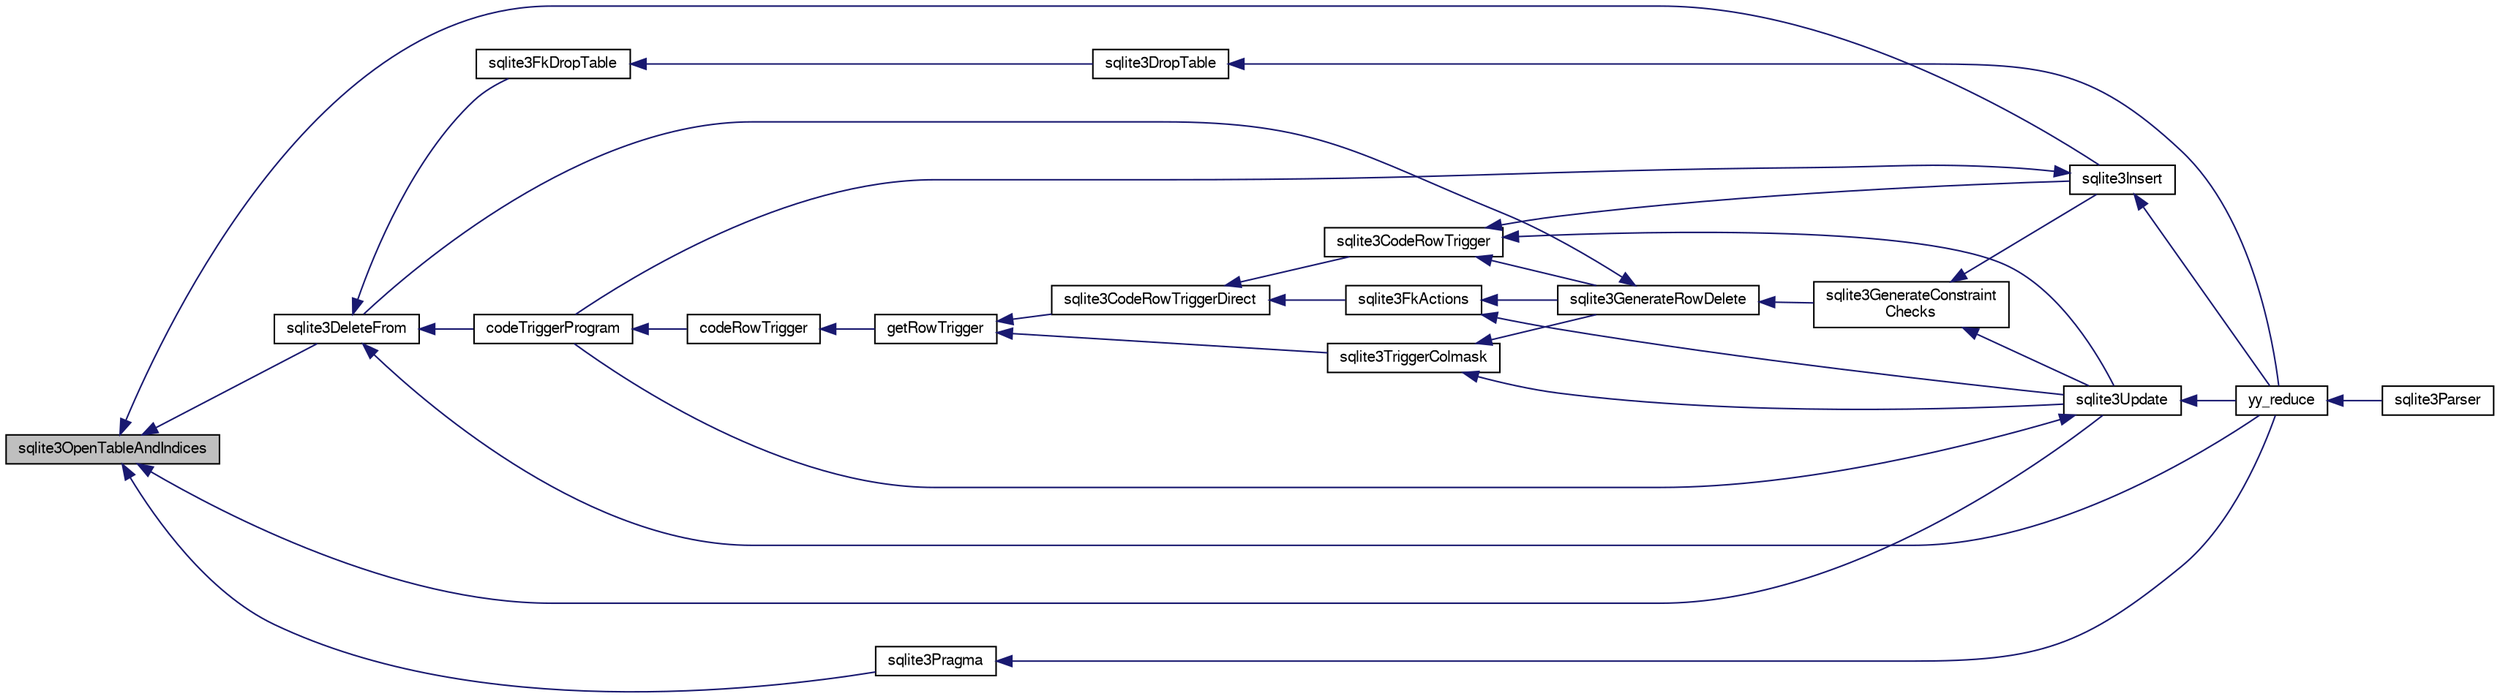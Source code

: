 digraph "sqlite3OpenTableAndIndices"
{
  edge [fontname="FreeSans",fontsize="10",labelfontname="FreeSans",labelfontsize="10"];
  node [fontname="FreeSans",fontsize="10",shape=record];
  rankdir="LR";
  Node605336 [label="sqlite3OpenTableAndIndices",height=0.2,width=0.4,color="black", fillcolor="grey75", style="filled", fontcolor="black"];
  Node605336 -> Node605337 [dir="back",color="midnightblue",fontsize="10",style="solid",fontname="FreeSans"];
  Node605337 [label="sqlite3DeleteFrom",height=0.2,width=0.4,color="black", fillcolor="white", style="filled",URL="$sqlite3_8c.html#ab9b4b45349188b49eabb23f94608a091"];
  Node605337 -> Node605338 [dir="back",color="midnightblue",fontsize="10",style="solid",fontname="FreeSans"];
  Node605338 [label="sqlite3FkDropTable",height=0.2,width=0.4,color="black", fillcolor="white", style="filled",URL="$sqlite3_8c.html#a1218c6fc74e89152ceaa4760e82f5ef9"];
  Node605338 -> Node605339 [dir="back",color="midnightblue",fontsize="10",style="solid",fontname="FreeSans"];
  Node605339 [label="sqlite3DropTable",height=0.2,width=0.4,color="black", fillcolor="white", style="filled",URL="$sqlite3_8c.html#a5534f77364b5568783c0e50db3c9defb"];
  Node605339 -> Node605340 [dir="back",color="midnightblue",fontsize="10",style="solid",fontname="FreeSans"];
  Node605340 [label="yy_reduce",height=0.2,width=0.4,color="black", fillcolor="white", style="filled",URL="$sqlite3_8c.html#a7c419a9b25711c666a9a2449ef377f14"];
  Node605340 -> Node605341 [dir="back",color="midnightblue",fontsize="10",style="solid",fontname="FreeSans"];
  Node605341 [label="sqlite3Parser",height=0.2,width=0.4,color="black", fillcolor="white", style="filled",URL="$sqlite3_8c.html#a0327d71a5fabe0b6a343d78a2602e72a"];
  Node605337 -> Node605342 [dir="back",color="midnightblue",fontsize="10",style="solid",fontname="FreeSans"];
  Node605342 [label="codeTriggerProgram",height=0.2,width=0.4,color="black", fillcolor="white", style="filled",URL="$sqlite3_8c.html#a120801f59d9281d201d2ff4b2606836e"];
  Node605342 -> Node605343 [dir="back",color="midnightblue",fontsize="10",style="solid",fontname="FreeSans"];
  Node605343 [label="codeRowTrigger",height=0.2,width=0.4,color="black", fillcolor="white", style="filled",URL="$sqlite3_8c.html#a463cea5aaaf388b560b206570a0022fc"];
  Node605343 -> Node605344 [dir="back",color="midnightblue",fontsize="10",style="solid",fontname="FreeSans"];
  Node605344 [label="getRowTrigger",height=0.2,width=0.4,color="black", fillcolor="white", style="filled",URL="$sqlite3_8c.html#a69626ef20b540d1a2b19cf56f3f45689"];
  Node605344 -> Node605345 [dir="back",color="midnightblue",fontsize="10",style="solid",fontname="FreeSans"];
  Node605345 [label="sqlite3CodeRowTriggerDirect",height=0.2,width=0.4,color="black", fillcolor="white", style="filled",URL="$sqlite3_8c.html#ad92829f9001bcf89a0299dad5a48acd4"];
  Node605345 -> Node605346 [dir="back",color="midnightblue",fontsize="10",style="solid",fontname="FreeSans"];
  Node605346 [label="sqlite3FkActions",height=0.2,width=0.4,color="black", fillcolor="white", style="filled",URL="$sqlite3_8c.html#a39159bd1623724946c22355ba7f3ef90"];
  Node605346 -> Node605347 [dir="back",color="midnightblue",fontsize="10",style="solid",fontname="FreeSans"];
  Node605347 [label="sqlite3GenerateRowDelete",height=0.2,width=0.4,color="black", fillcolor="white", style="filled",URL="$sqlite3_8c.html#a2c76cbf3027fc18fdbb8cb4cd96b77d9"];
  Node605347 -> Node605337 [dir="back",color="midnightblue",fontsize="10",style="solid",fontname="FreeSans"];
  Node605347 -> Node605348 [dir="back",color="midnightblue",fontsize="10",style="solid",fontname="FreeSans"];
  Node605348 [label="sqlite3GenerateConstraint\lChecks",height=0.2,width=0.4,color="black", fillcolor="white", style="filled",URL="$sqlite3_8c.html#aef639c1e6a0c0a67ca6e7690ad931bd2"];
  Node605348 -> Node605349 [dir="back",color="midnightblue",fontsize="10",style="solid",fontname="FreeSans"];
  Node605349 [label="sqlite3Insert",height=0.2,width=0.4,color="black", fillcolor="white", style="filled",URL="$sqlite3_8c.html#a5b17c9c2000bae6bdff8e6be48d7dc2b"];
  Node605349 -> Node605342 [dir="back",color="midnightblue",fontsize="10",style="solid",fontname="FreeSans"];
  Node605349 -> Node605340 [dir="back",color="midnightblue",fontsize="10",style="solid",fontname="FreeSans"];
  Node605348 -> Node605350 [dir="back",color="midnightblue",fontsize="10",style="solid",fontname="FreeSans"];
  Node605350 [label="sqlite3Update",height=0.2,width=0.4,color="black", fillcolor="white", style="filled",URL="$sqlite3_8c.html#ac5aa67c46e8cc8174566fabe6809fafa"];
  Node605350 -> Node605342 [dir="back",color="midnightblue",fontsize="10",style="solid",fontname="FreeSans"];
  Node605350 -> Node605340 [dir="back",color="midnightblue",fontsize="10",style="solid",fontname="FreeSans"];
  Node605346 -> Node605350 [dir="back",color="midnightblue",fontsize="10",style="solid",fontname="FreeSans"];
  Node605345 -> Node605351 [dir="back",color="midnightblue",fontsize="10",style="solid",fontname="FreeSans"];
  Node605351 [label="sqlite3CodeRowTrigger",height=0.2,width=0.4,color="black", fillcolor="white", style="filled",URL="$sqlite3_8c.html#a37f21393c74de4d01b16761ee9abacd9"];
  Node605351 -> Node605347 [dir="back",color="midnightblue",fontsize="10",style="solid",fontname="FreeSans"];
  Node605351 -> Node605349 [dir="back",color="midnightblue",fontsize="10",style="solid",fontname="FreeSans"];
  Node605351 -> Node605350 [dir="back",color="midnightblue",fontsize="10",style="solid",fontname="FreeSans"];
  Node605344 -> Node605352 [dir="back",color="midnightblue",fontsize="10",style="solid",fontname="FreeSans"];
  Node605352 [label="sqlite3TriggerColmask",height=0.2,width=0.4,color="black", fillcolor="white", style="filled",URL="$sqlite3_8c.html#acace8e99e37ae5e84ea03c65e820c540"];
  Node605352 -> Node605347 [dir="back",color="midnightblue",fontsize="10",style="solid",fontname="FreeSans"];
  Node605352 -> Node605350 [dir="back",color="midnightblue",fontsize="10",style="solid",fontname="FreeSans"];
  Node605337 -> Node605340 [dir="back",color="midnightblue",fontsize="10",style="solid",fontname="FreeSans"];
  Node605336 -> Node605349 [dir="back",color="midnightblue",fontsize="10",style="solid",fontname="FreeSans"];
  Node605336 -> Node605353 [dir="back",color="midnightblue",fontsize="10",style="solid",fontname="FreeSans"];
  Node605353 [label="sqlite3Pragma",height=0.2,width=0.4,color="black", fillcolor="white", style="filled",URL="$sqlite3_8c.html#a111391370f58f8e6a6eca51fd34d62ed"];
  Node605353 -> Node605340 [dir="back",color="midnightblue",fontsize="10",style="solid",fontname="FreeSans"];
  Node605336 -> Node605350 [dir="back",color="midnightblue",fontsize="10",style="solid",fontname="FreeSans"];
}
